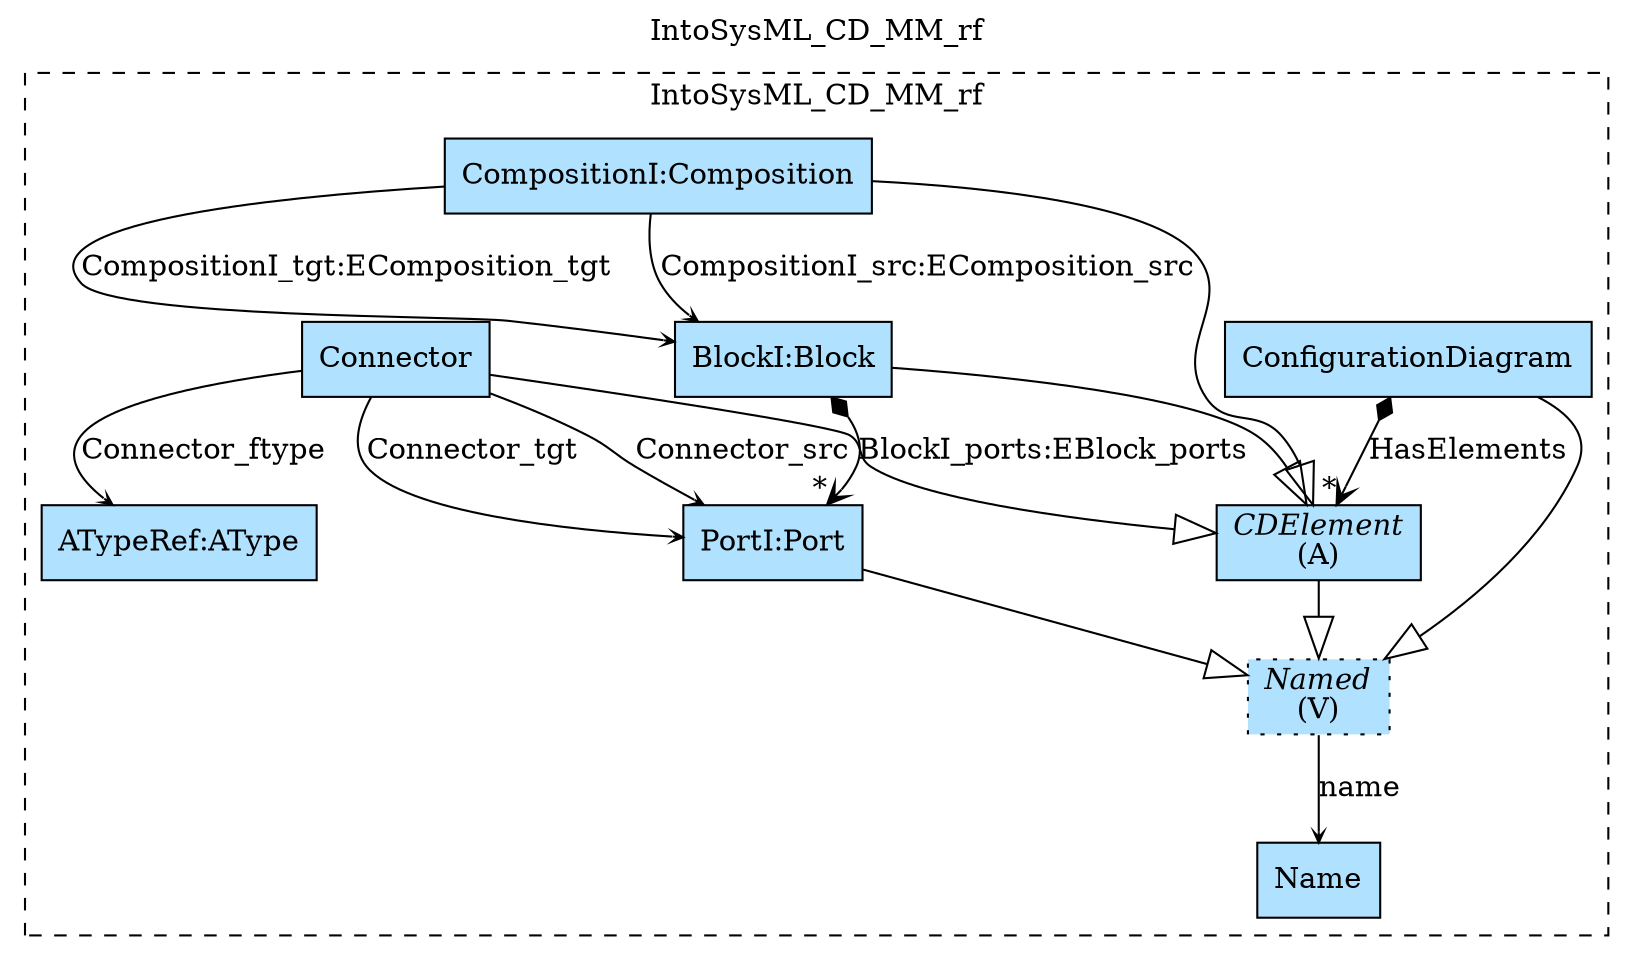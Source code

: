 digraph {graph[label=IntoSysML_CD_MM_rf,labelloc=tl,labelfontsize=12];
subgraph cluster_IntoSysML_CD_MM_rf{style=dashed;label=IntoSysML_CD_MM_rf;
"ConfigurationDiagram"[shape=record,fillcolor=lightskyblue1,style = filled,label="ConfigurationDiagram"];
"CDElement"[shape=record,fillcolor=lightskyblue1,style = filled,label=<{<I>CDElement</I><br/>(A)}>];
"CompositionI"[shape=record,fillcolor=lightskyblue1,style = filled,label="CompositionI:Composition"];
"BlockI"[shape=record,fillcolor=lightskyblue1,style = filled,label="BlockI:Block"];
"Connector"[shape=record,fillcolor=lightskyblue1,style = filled,label="Connector"];
"ATypeRef"[shape=record,fillcolor=lightskyblue1,style = filled,label="ATypeRef:AType"];
"PortI"[shape=record,fillcolor=lightskyblue1,style = filled,label="PortI:Port"];
"Named"[shape=record,fillcolor=lightskyblue1,style ="filled,dotted",label=<{<I>Named</I><br/>(V)}>];
"Name"[shape=record,fillcolor=lightskyblue1,style = filled,label="Name"];

"Named"->"Name"[label="name",arrowhead=vee,headlabel="",arrowsize=.5];
"BlockI"->"PortI"[label="BlockI_ports:EBlock_ports",arrowhead=vee,arrowtail=diamond,dir=both,headlabel="*"];
"PortI"->"Named"[arrowhead=onormal,arrowsize=2.0];
"Connector"->"PortI"[label="Connector_src",arrowhead=vee,headlabel="",arrowsize=.5];
"Connector"->"PortI"[label="Connector_tgt",arrowhead=vee,headlabel="",arrowsize=.5];
"CompositionI"->"BlockI"[label="CompositionI_tgt:EComposition_tgt",arrowhead=vee,headlabel="",arrowsize=.5];
"CompositionI"->"BlockI"[label="CompositionI_src:EComposition_src",arrowhead=vee,headlabel="",arrowsize=.5];
"Connector"->"ATypeRef"[label="Connector_ftype",arrowhead=vee,headlabel="",arrowsize=.5];
"ConfigurationDiagram"->"CDElement"[label="HasElements",arrowhead=vee,arrowtail=diamond,dir=both,headlabel="*"];
"Connector"->"CDElement"[arrowhead=onormal,arrowsize=2.0];
"BlockI"->"CDElement"[arrowhead=onormal,arrowsize=2.0];
"CompositionI"->"CDElement"[arrowhead=onormal,arrowsize=2.0];
"CDElement"->"Named"[arrowhead=onormal,arrowsize=2.0];
"ConfigurationDiagram"->"Named"[arrowhead=onormal,arrowsize=2.0];

}
}